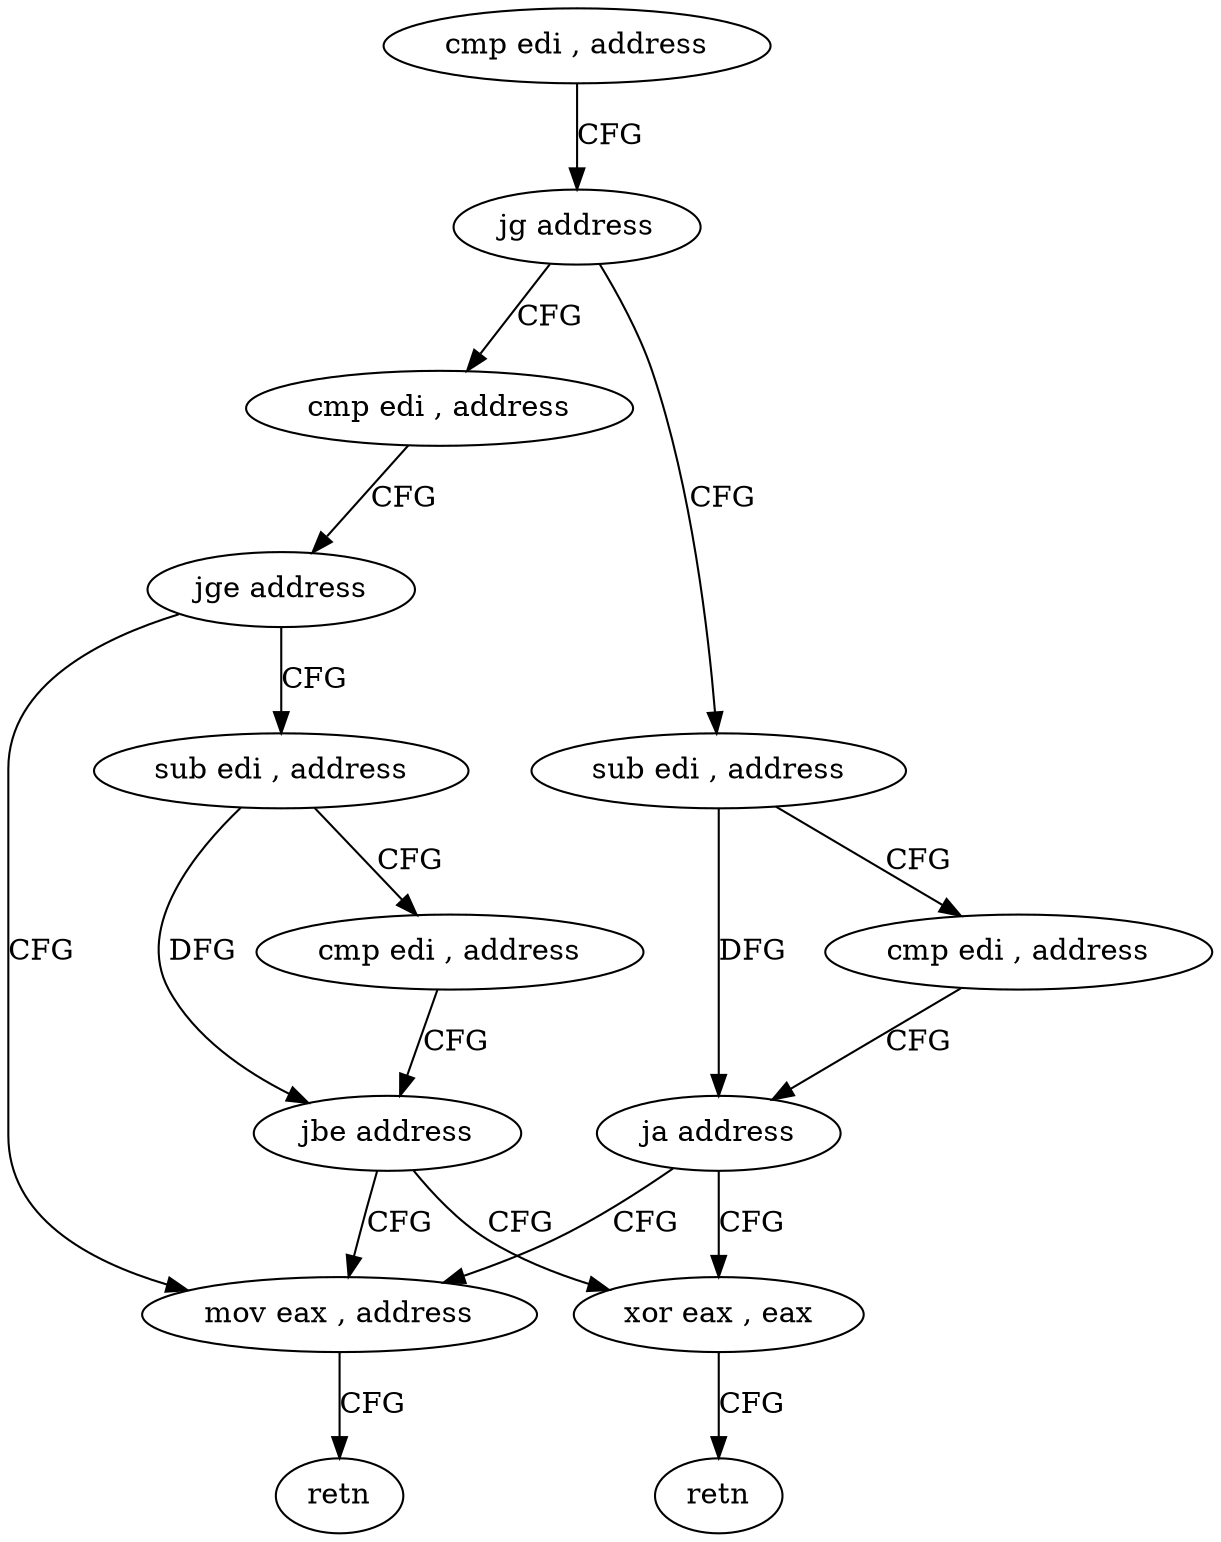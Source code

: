 digraph "func" {
"161344" [label = "cmp edi , address" ]
"161347" [label = "jg address" ]
"161368" [label = "sub edi , address" ]
"161349" [label = "cmp edi , address" ]
"161371" [label = "cmp edi , address" ]
"161374" [label = "ja address" ]
"161362" [label = "xor eax , eax" ]
"161376" [label = "mov eax , address" ]
"161352" [label = "jge address" ]
"161354" [label = "sub edi , address" ]
"161364" [label = "retn" ]
"161381" [label = "retn" ]
"161357" [label = "cmp edi , address" ]
"161360" [label = "jbe address" ]
"161344" -> "161347" [ label = "CFG" ]
"161347" -> "161368" [ label = "CFG" ]
"161347" -> "161349" [ label = "CFG" ]
"161368" -> "161371" [ label = "CFG" ]
"161368" -> "161374" [ label = "DFG" ]
"161349" -> "161352" [ label = "CFG" ]
"161371" -> "161374" [ label = "CFG" ]
"161374" -> "161362" [ label = "CFG" ]
"161374" -> "161376" [ label = "CFG" ]
"161362" -> "161364" [ label = "CFG" ]
"161376" -> "161381" [ label = "CFG" ]
"161352" -> "161376" [ label = "CFG" ]
"161352" -> "161354" [ label = "CFG" ]
"161354" -> "161357" [ label = "CFG" ]
"161354" -> "161360" [ label = "DFG" ]
"161357" -> "161360" [ label = "CFG" ]
"161360" -> "161376" [ label = "CFG" ]
"161360" -> "161362" [ label = "CFG" ]
}
